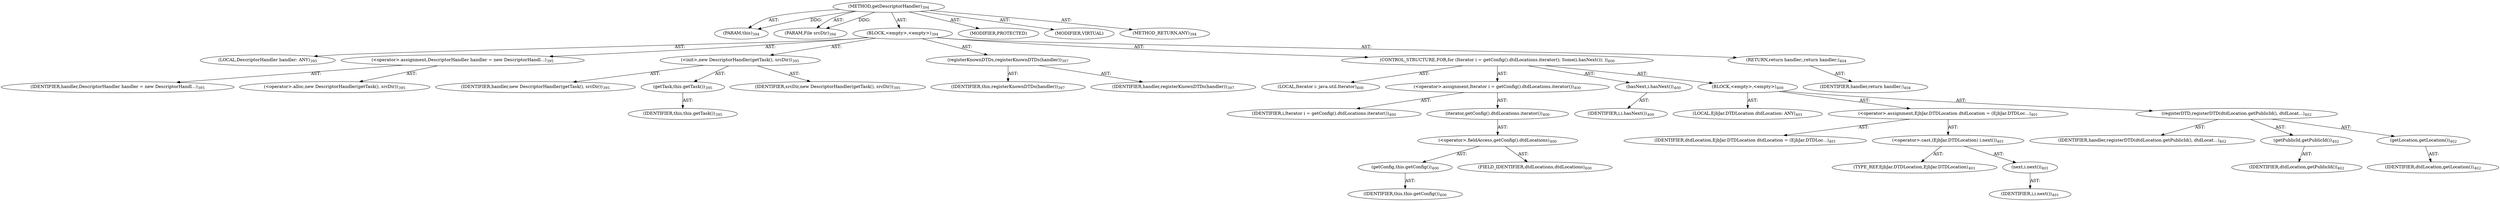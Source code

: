 digraph "getDescriptorHandler" {  
"111669149712" [label = <(METHOD,getDescriptorHandler)<SUB>394</SUB>> ]
"115964117000" [label = <(PARAM,this)<SUB>394</SUB>> ]
"115964117026" [label = <(PARAM,File srcDir)<SUB>394</SUB>> ]
"25769803814" [label = <(BLOCK,&lt;empty&gt;,&lt;empty&gt;)<SUB>394</SUB>> ]
"94489280521" [label = <(LOCAL,DescriptorHandler handler: ANY)<SUB>395</SUB>> ]
"30064771217" [label = <(&lt;operator&gt;.assignment,DescriptorHandler handler = new DescriptorHandl...)<SUB>395</SUB>> ]
"68719476869" [label = <(IDENTIFIER,handler,DescriptorHandler handler = new DescriptorHandl...)<SUB>395</SUB>> ]
"30064771218" [label = <(&lt;operator&gt;.alloc,new DescriptorHandler(getTask(), srcDir))<SUB>395</SUB>> ]
"30064771219" [label = <(&lt;init&gt;,new DescriptorHandler(getTask(), srcDir))<SUB>395</SUB>> ]
"68719476870" [label = <(IDENTIFIER,handler,new DescriptorHandler(getTask(), srcDir))<SUB>395</SUB>> ]
"30064771220" [label = <(getTask,this.getTask())<SUB>395</SUB>> ]
"68719476745" [label = <(IDENTIFIER,this,this.getTask())<SUB>395</SUB>> ]
"68719476871" [label = <(IDENTIFIER,srcDir,new DescriptorHandler(getTask(), srcDir))<SUB>395</SUB>> ]
"30064771221" [label = <(registerKnownDTDs,registerKnownDTDs(handler))<SUB>397</SUB>> ]
"68719476746" [label = <(IDENTIFIER,this,registerKnownDTDs(handler))<SUB>397</SUB>> ]
"68719476872" [label = <(IDENTIFIER,handler,registerKnownDTDs(handler))<SUB>397</SUB>> ]
"47244640277" [label = <(CONTROL_STRUCTURE,FOR,for (Iterator i = getConfig().dtdLocations.iterator(); Some(i.hasNext()); ))<SUB>400</SUB>> ]
"94489280522" [label = <(LOCAL,Iterator i: java.util.Iterator)<SUB>400</SUB>> ]
"30064771222" [label = <(&lt;operator&gt;.assignment,Iterator i = getConfig().dtdLocations.iterator())<SUB>400</SUB>> ]
"68719476873" [label = <(IDENTIFIER,i,Iterator i = getConfig().dtdLocations.iterator())<SUB>400</SUB>> ]
"30064771223" [label = <(iterator,getConfig().dtdLocations.iterator())<SUB>400</SUB>> ]
"30064771224" [label = <(&lt;operator&gt;.fieldAccess,getConfig().dtdLocations)<SUB>400</SUB>> ]
"30064771225" [label = <(getConfig,this.getConfig())<SUB>400</SUB>> ]
"68719476747" [label = <(IDENTIFIER,this,this.getConfig())<SUB>400</SUB>> ]
"55834574899" [label = <(FIELD_IDENTIFIER,dtdLocations,dtdLocations)<SUB>400</SUB>> ]
"30064771226" [label = <(hasNext,i.hasNext())<SUB>400</SUB>> ]
"68719476874" [label = <(IDENTIFIER,i,i.hasNext())<SUB>400</SUB>> ]
"25769803815" [label = <(BLOCK,&lt;empty&gt;,&lt;empty&gt;)<SUB>400</SUB>> ]
"94489280523" [label = <(LOCAL,EjbJar.DTDLocation dtdLocation: ANY)<SUB>401</SUB>> ]
"30064771227" [label = <(&lt;operator&gt;.assignment,EjbJar.DTDLocation dtdLocation = (EjbJar.DTDLoc...)<SUB>401</SUB>> ]
"68719476875" [label = <(IDENTIFIER,dtdLocation,EjbJar.DTDLocation dtdLocation = (EjbJar.DTDLoc...)<SUB>401</SUB>> ]
"30064771228" [label = <(&lt;operator&gt;.cast,(EjbJar.DTDLocation) i.next())<SUB>401</SUB>> ]
"180388626439" [label = <(TYPE_REF,EjbJar.DTDLocation,EjbJar.DTDLocation)<SUB>401</SUB>> ]
"30064771229" [label = <(next,i.next())<SUB>401</SUB>> ]
"68719476876" [label = <(IDENTIFIER,i,i.next())<SUB>401</SUB>> ]
"30064771230" [label = <(registerDTD,registerDTD(dtdLocation.getPublicId(), dtdLocat...)<SUB>402</SUB>> ]
"68719476877" [label = <(IDENTIFIER,handler,registerDTD(dtdLocation.getPublicId(), dtdLocat...)<SUB>402</SUB>> ]
"30064771231" [label = <(getPublicId,getPublicId())<SUB>402</SUB>> ]
"68719476878" [label = <(IDENTIFIER,dtdLocation,getPublicId())<SUB>402</SUB>> ]
"30064771232" [label = <(getLocation,getLocation())<SUB>402</SUB>> ]
"68719476879" [label = <(IDENTIFIER,dtdLocation,getLocation())<SUB>402</SUB>> ]
"146028888072" [label = <(RETURN,return handler;,return handler;)<SUB>404</SUB>> ]
"68719476880" [label = <(IDENTIFIER,handler,return handler;)<SUB>404</SUB>> ]
"133143986235" [label = <(MODIFIER,PROTECTED)> ]
"133143986236" [label = <(MODIFIER,VIRTUAL)> ]
"128849018896" [label = <(METHOD_RETURN,ANY)<SUB>394</SUB>> ]
  "111669149712" -> "115964117000"  [ label = "AST: "] 
  "111669149712" -> "115964117026"  [ label = "AST: "] 
  "111669149712" -> "25769803814"  [ label = "AST: "] 
  "111669149712" -> "133143986235"  [ label = "AST: "] 
  "111669149712" -> "133143986236"  [ label = "AST: "] 
  "111669149712" -> "128849018896"  [ label = "AST: "] 
  "25769803814" -> "94489280521"  [ label = "AST: "] 
  "25769803814" -> "30064771217"  [ label = "AST: "] 
  "25769803814" -> "30064771219"  [ label = "AST: "] 
  "25769803814" -> "30064771221"  [ label = "AST: "] 
  "25769803814" -> "47244640277"  [ label = "AST: "] 
  "25769803814" -> "146028888072"  [ label = "AST: "] 
  "30064771217" -> "68719476869"  [ label = "AST: "] 
  "30064771217" -> "30064771218"  [ label = "AST: "] 
  "30064771219" -> "68719476870"  [ label = "AST: "] 
  "30064771219" -> "30064771220"  [ label = "AST: "] 
  "30064771219" -> "68719476871"  [ label = "AST: "] 
  "30064771220" -> "68719476745"  [ label = "AST: "] 
  "30064771221" -> "68719476746"  [ label = "AST: "] 
  "30064771221" -> "68719476872"  [ label = "AST: "] 
  "47244640277" -> "94489280522"  [ label = "AST: "] 
  "47244640277" -> "30064771222"  [ label = "AST: "] 
  "47244640277" -> "30064771226"  [ label = "AST: "] 
  "47244640277" -> "25769803815"  [ label = "AST: "] 
  "30064771222" -> "68719476873"  [ label = "AST: "] 
  "30064771222" -> "30064771223"  [ label = "AST: "] 
  "30064771223" -> "30064771224"  [ label = "AST: "] 
  "30064771224" -> "30064771225"  [ label = "AST: "] 
  "30064771224" -> "55834574899"  [ label = "AST: "] 
  "30064771225" -> "68719476747"  [ label = "AST: "] 
  "30064771226" -> "68719476874"  [ label = "AST: "] 
  "25769803815" -> "94489280523"  [ label = "AST: "] 
  "25769803815" -> "30064771227"  [ label = "AST: "] 
  "25769803815" -> "30064771230"  [ label = "AST: "] 
  "30064771227" -> "68719476875"  [ label = "AST: "] 
  "30064771227" -> "30064771228"  [ label = "AST: "] 
  "30064771228" -> "180388626439"  [ label = "AST: "] 
  "30064771228" -> "30064771229"  [ label = "AST: "] 
  "30064771229" -> "68719476876"  [ label = "AST: "] 
  "30064771230" -> "68719476877"  [ label = "AST: "] 
  "30064771230" -> "30064771231"  [ label = "AST: "] 
  "30064771230" -> "30064771232"  [ label = "AST: "] 
  "30064771231" -> "68719476878"  [ label = "AST: "] 
  "30064771232" -> "68719476879"  [ label = "AST: "] 
  "146028888072" -> "68719476880"  [ label = "AST: "] 
  "111669149712" -> "115964117000"  [ label = "DDG: "] 
  "111669149712" -> "115964117026"  [ label = "DDG: "] 
}
